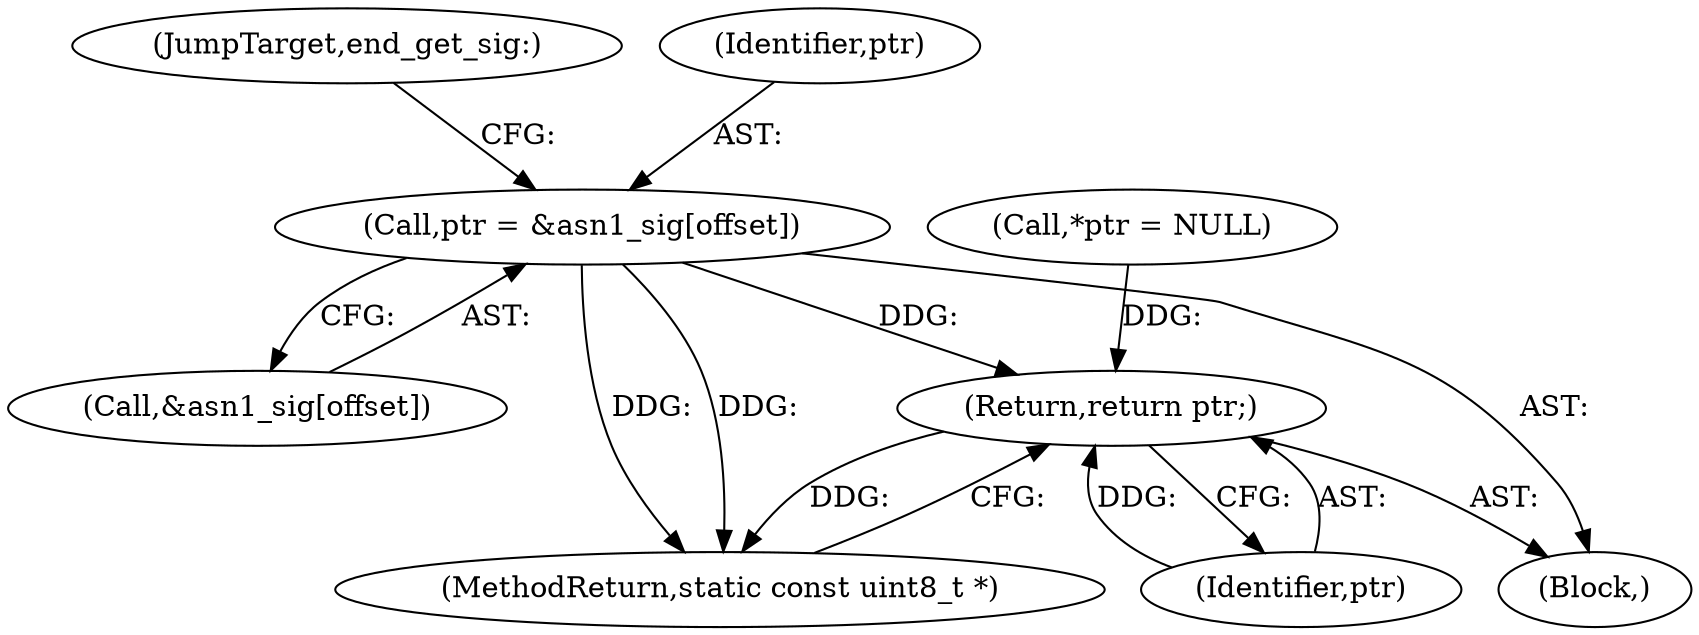 digraph "1_axtls-8266_5efe2947ab45e81d84b5f707c51d1c64be52f36c@array" {
"1000143" [label="(Call,ptr = &asn1_sig[offset])"];
"1000150" [label="(Return,return ptr;)"];
"1000150" [label="(Return,return ptr;)"];
"1000152" [label="(MethodReturn,static const uint8_t *)"];
"1000145" [label="(Call,&asn1_sig[offset])"];
"1000104" [label="(Block,)"];
"1000110" [label="(Call,*ptr = NULL)"];
"1000143" [label="(Call,ptr = &asn1_sig[offset])"];
"1000151" [label="(Identifier,ptr)"];
"1000149" [label="(JumpTarget,end_get_sig:)"];
"1000144" [label="(Identifier,ptr)"];
"1000143" -> "1000104"  [label="AST: "];
"1000143" -> "1000145"  [label="CFG: "];
"1000144" -> "1000143"  [label="AST: "];
"1000145" -> "1000143"  [label="AST: "];
"1000149" -> "1000143"  [label="CFG: "];
"1000143" -> "1000152"  [label="DDG: "];
"1000143" -> "1000152"  [label="DDG: "];
"1000143" -> "1000150"  [label="DDG: "];
"1000150" -> "1000104"  [label="AST: "];
"1000150" -> "1000151"  [label="CFG: "];
"1000151" -> "1000150"  [label="AST: "];
"1000152" -> "1000150"  [label="CFG: "];
"1000150" -> "1000152"  [label="DDG: "];
"1000151" -> "1000150"  [label="DDG: "];
"1000110" -> "1000150"  [label="DDG: "];
}
